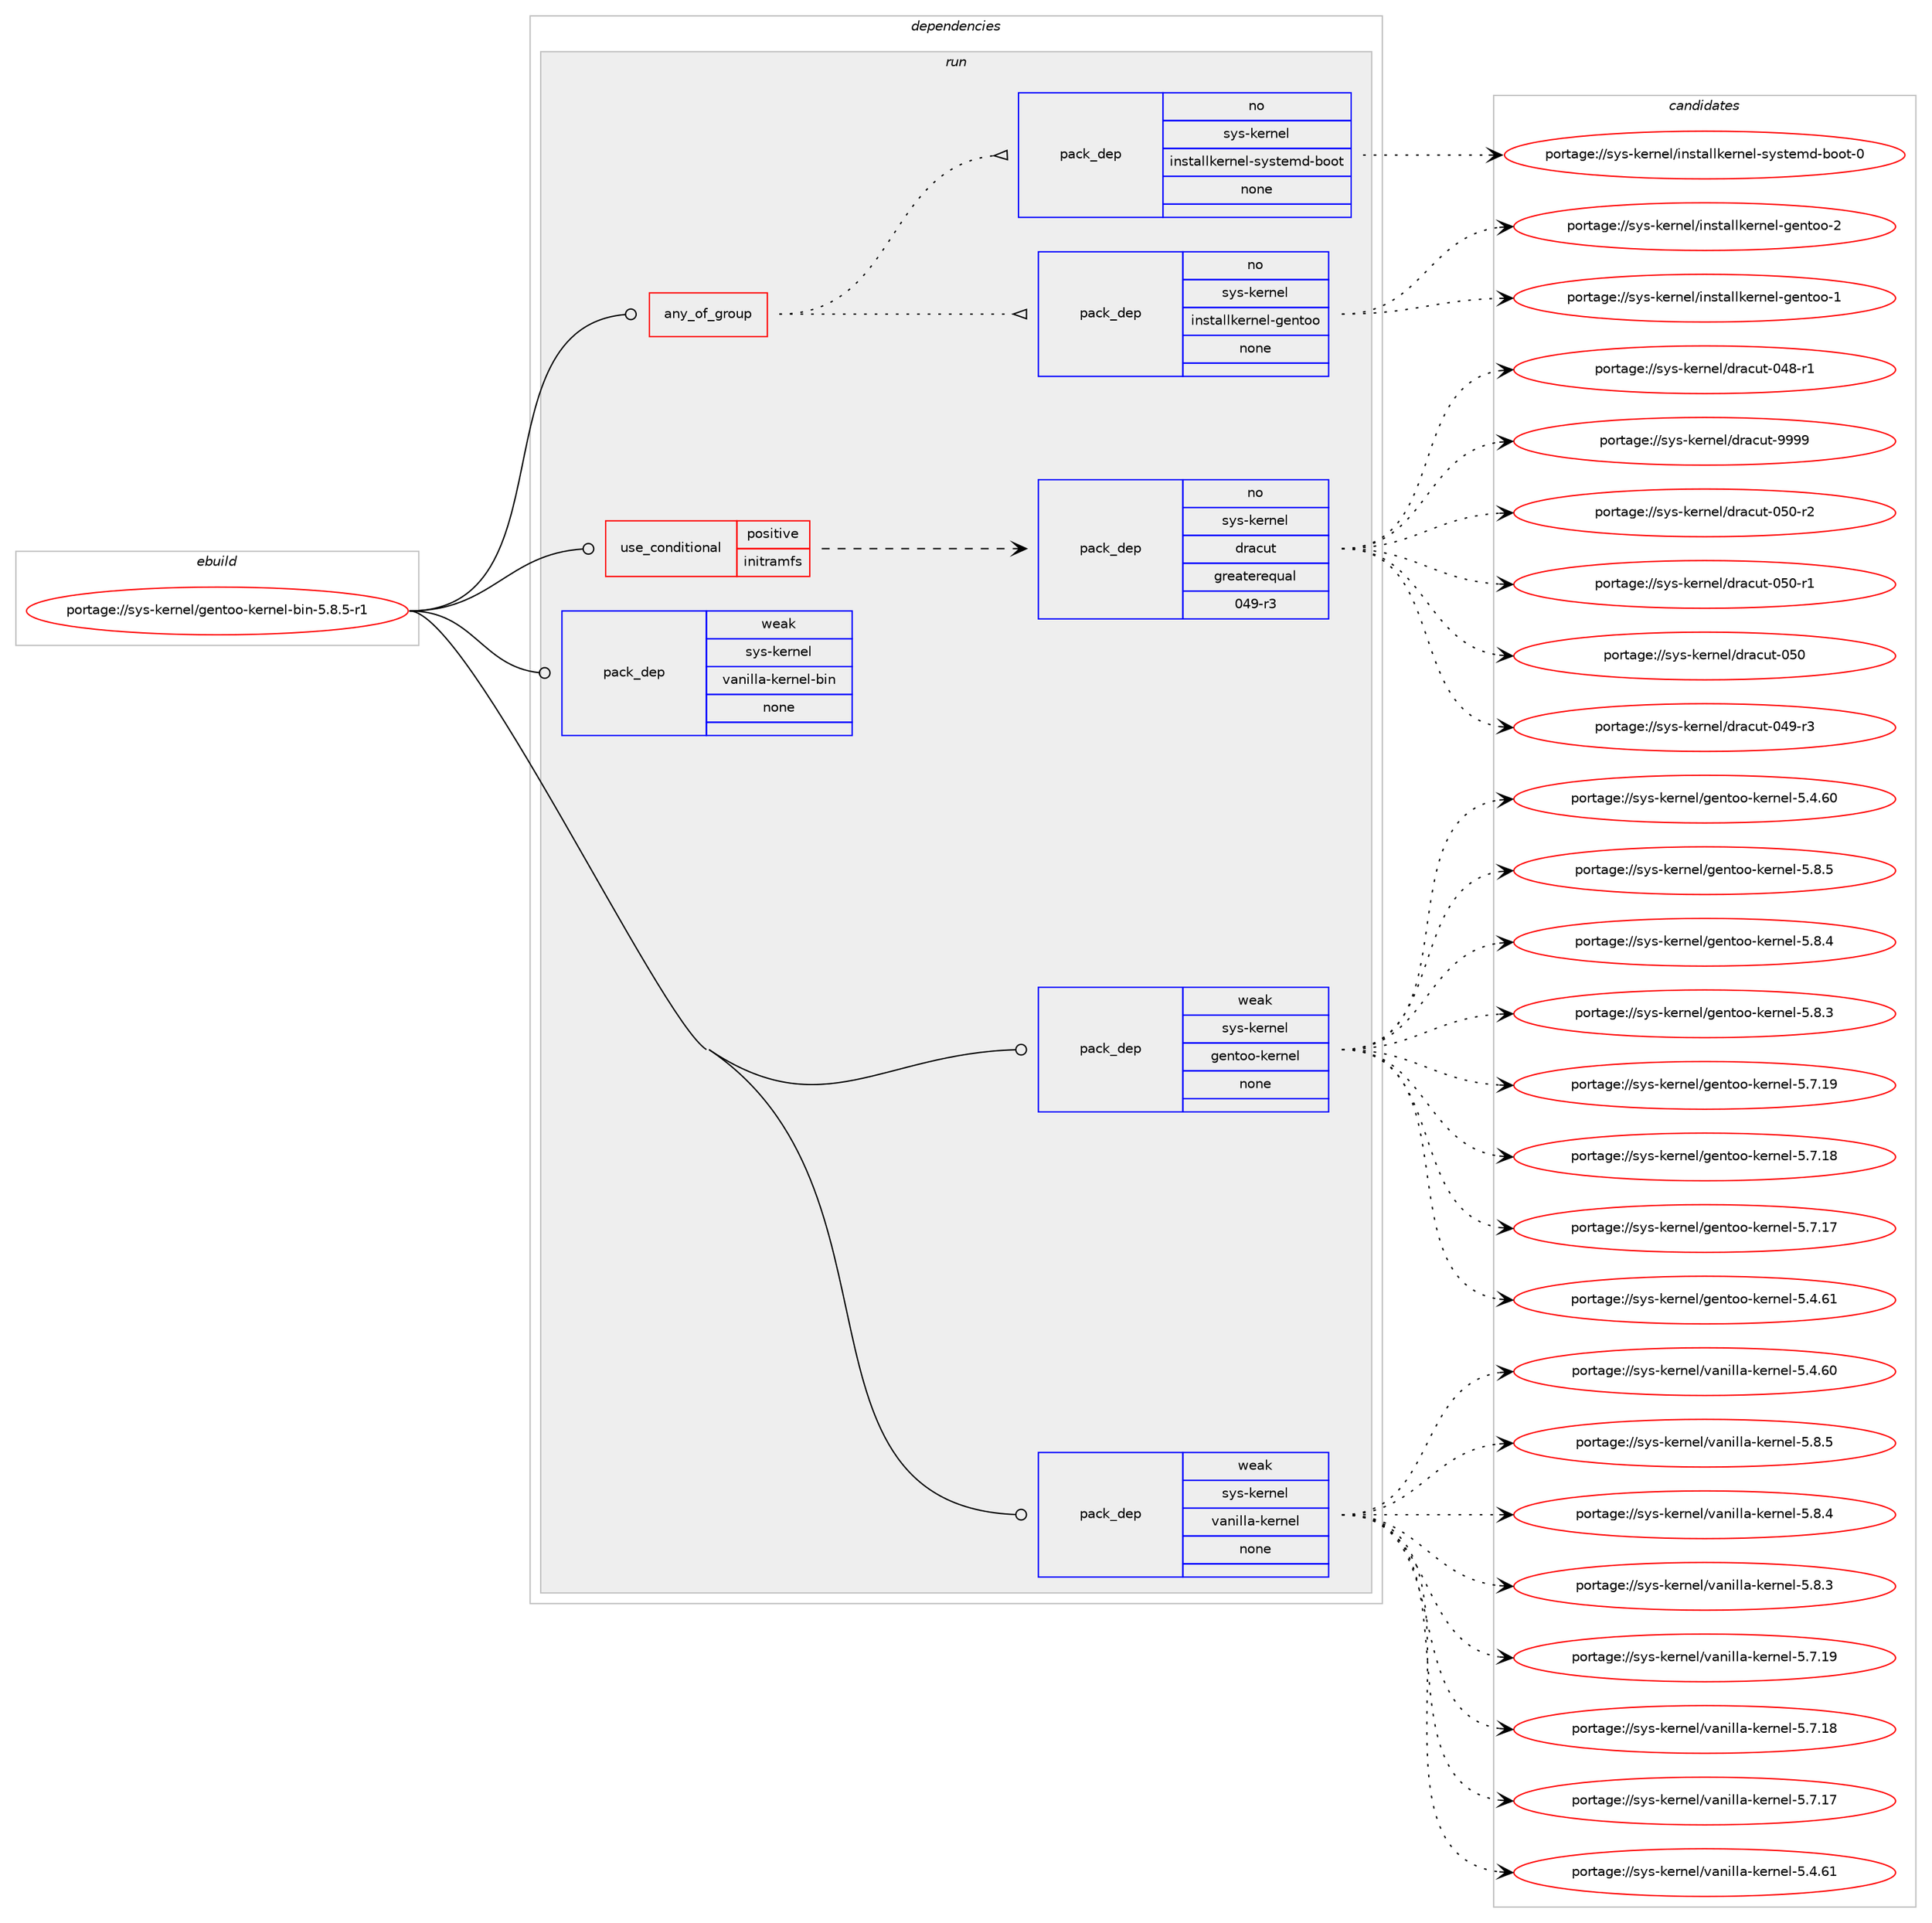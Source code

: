 digraph prolog {

# *************
# Graph options
# *************

newrank=true;
concentrate=true;
compound=true;
graph [rankdir=LR,fontname=Helvetica,fontsize=10,ranksep=1.5];#, ranksep=2.5, nodesep=0.2];
edge  [arrowhead=vee];
node  [fontname=Helvetica,fontsize=10];

# **********
# The ebuild
# **********

subgraph cluster_leftcol {
color=gray;
rank=same;
label=<<i>ebuild</i>>;
id [label="portage://sys-kernel/gentoo-kernel-bin-5.8.5-r1", color=red, width=4, href="../sys-kernel/gentoo-kernel-bin-5.8.5-r1.svg"];
}

# ****************
# The dependencies
# ****************

subgraph cluster_midcol {
color=gray;
label=<<i>dependencies</i>>;
subgraph cluster_compile {
fillcolor="#eeeeee";
style=filled;
label=<<i>compile</i>>;
}
subgraph cluster_compileandrun {
fillcolor="#eeeeee";
style=filled;
label=<<i>compile and run</i>>;
}
subgraph cluster_run {
fillcolor="#eeeeee";
style=filled;
label=<<i>run</i>>;
subgraph any52 {
dependency2097 [label=<<TABLE BORDER="0" CELLBORDER="1" CELLSPACING="0" CELLPADDING="4"><TR><TD CELLPADDING="10">any_of_group</TD></TR></TABLE>>, shape=none, color=red];subgraph pack1800 {
dependency2098 [label=<<TABLE BORDER="0" CELLBORDER="1" CELLSPACING="0" CELLPADDING="4" WIDTH="220"><TR><TD ROWSPAN="6" CELLPADDING="30">pack_dep</TD></TR><TR><TD WIDTH="110">no</TD></TR><TR><TD>sys-kernel</TD></TR><TR><TD>installkernel-gentoo</TD></TR><TR><TD>none</TD></TR><TR><TD></TD></TR></TABLE>>, shape=none, color=blue];
}
dependency2097:e -> dependency2098:w [weight=20,style="dotted",arrowhead="oinv"];
subgraph pack1801 {
dependency2099 [label=<<TABLE BORDER="0" CELLBORDER="1" CELLSPACING="0" CELLPADDING="4" WIDTH="220"><TR><TD ROWSPAN="6" CELLPADDING="30">pack_dep</TD></TR><TR><TD WIDTH="110">no</TD></TR><TR><TD>sys-kernel</TD></TR><TR><TD>installkernel-systemd-boot</TD></TR><TR><TD>none</TD></TR><TR><TD></TD></TR></TABLE>>, shape=none, color=blue];
}
dependency2097:e -> dependency2099:w [weight=20,style="dotted",arrowhead="oinv"];
}
id:e -> dependency2097:w [weight=20,style="solid",arrowhead="odot"];
subgraph cond245 {
dependency2100 [label=<<TABLE BORDER="0" CELLBORDER="1" CELLSPACING="0" CELLPADDING="4"><TR><TD ROWSPAN="3" CELLPADDING="10">use_conditional</TD></TR><TR><TD>positive</TD></TR><TR><TD>initramfs</TD></TR></TABLE>>, shape=none, color=red];
subgraph pack1802 {
dependency2101 [label=<<TABLE BORDER="0" CELLBORDER="1" CELLSPACING="0" CELLPADDING="4" WIDTH="220"><TR><TD ROWSPAN="6" CELLPADDING="30">pack_dep</TD></TR><TR><TD WIDTH="110">no</TD></TR><TR><TD>sys-kernel</TD></TR><TR><TD>dracut</TD></TR><TR><TD>greaterequal</TD></TR><TR><TD>049-r3</TD></TR></TABLE>>, shape=none, color=blue];
}
dependency2100:e -> dependency2101:w [weight=20,style="dashed",arrowhead="vee"];
}
id:e -> dependency2100:w [weight=20,style="solid",arrowhead="odot"];
subgraph pack1803 {
dependency2102 [label=<<TABLE BORDER="0" CELLBORDER="1" CELLSPACING="0" CELLPADDING="4" WIDTH="220"><TR><TD ROWSPAN="6" CELLPADDING="30">pack_dep</TD></TR><TR><TD WIDTH="110">weak</TD></TR><TR><TD>sys-kernel</TD></TR><TR><TD>gentoo-kernel</TD></TR><TR><TD>none</TD></TR><TR><TD></TD></TR></TABLE>>, shape=none, color=blue];
}
id:e -> dependency2102:w [weight=20,style="solid",arrowhead="odot"];
subgraph pack1804 {
dependency2103 [label=<<TABLE BORDER="0" CELLBORDER="1" CELLSPACING="0" CELLPADDING="4" WIDTH="220"><TR><TD ROWSPAN="6" CELLPADDING="30">pack_dep</TD></TR><TR><TD WIDTH="110">weak</TD></TR><TR><TD>sys-kernel</TD></TR><TR><TD>vanilla-kernel</TD></TR><TR><TD>none</TD></TR><TR><TD></TD></TR></TABLE>>, shape=none, color=blue];
}
id:e -> dependency2103:w [weight=20,style="solid",arrowhead="odot"];
subgraph pack1805 {
dependency2104 [label=<<TABLE BORDER="0" CELLBORDER="1" CELLSPACING="0" CELLPADDING="4" WIDTH="220"><TR><TD ROWSPAN="6" CELLPADDING="30">pack_dep</TD></TR><TR><TD WIDTH="110">weak</TD></TR><TR><TD>sys-kernel</TD></TR><TR><TD>vanilla-kernel-bin</TD></TR><TR><TD>none</TD></TR><TR><TD></TD></TR></TABLE>>, shape=none, color=blue];
}
id:e -> dependency2104:w [weight=20,style="solid",arrowhead="odot"];
}
}

# **************
# The candidates
# **************

subgraph cluster_choices {
rank=same;
color=gray;
label=<<i>candidates</i>>;

subgraph choice1800 {
color=black;
nodesep=1;
choice115121115451071011141101011084710511011511697108108107101114110101108451031011101161111114550 [label="portage://sys-kernel/installkernel-gentoo-2", color=red, width=4,href="../sys-kernel/installkernel-gentoo-2.svg"];
choice115121115451071011141101011084710511011511697108108107101114110101108451031011101161111114549 [label="portage://sys-kernel/installkernel-gentoo-1", color=red, width=4,href="../sys-kernel/installkernel-gentoo-1.svg"];
dependency2098:e -> choice115121115451071011141101011084710511011511697108108107101114110101108451031011101161111114550:w [style=dotted,weight="100"];
dependency2098:e -> choice115121115451071011141101011084710511011511697108108107101114110101108451031011101161111114549:w [style=dotted,weight="100"];
}
subgraph choice1801 {
color=black;
nodesep=1;
choice1151211154510710111411010110847105110115116971081081071011141101011084511512111511610110910045981111111164548 [label="portage://sys-kernel/installkernel-systemd-boot-0", color=red, width=4,href="../sys-kernel/installkernel-systemd-boot-0.svg"];
dependency2099:e -> choice1151211154510710111411010110847105110115116971081081071011141101011084511512111511610110910045981111111164548:w [style=dotted,weight="100"];
}
subgraph choice1802 {
color=black;
nodesep=1;
choice115121115451071011141101011084710011497991171164557575757 [label="portage://sys-kernel/dracut-9999", color=red, width=4,href="../sys-kernel/dracut-9999.svg"];
choice11512111545107101114110101108471001149799117116454853484511450 [label="portage://sys-kernel/dracut-050-r2", color=red, width=4,href="../sys-kernel/dracut-050-r2.svg"];
choice11512111545107101114110101108471001149799117116454853484511449 [label="portage://sys-kernel/dracut-050-r1", color=red, width=4,href="../sys-kernel/dracut-050-r1.svg"];
choice1151211154510710111411010110847100114979911711645485348 [label="portage://sys-kernel/dracut-050", color=red, width=4,href="../sys-kernel/dracut-050.svg"];
choice11512111545107101114110101108471001149799117116454852574511451 [label="portage://sys-kernel/dracut-049-r3", color=red, width=4,href="../sys-kernel/dracut-049-r3.svg"];
choice11512111545107101114110101108471001149799117116454852564511449 [label="portage://sys-kernel/dracut-048-r1", color=red, width=4,href="../sys-kernel/dracut-048-r1.svg"];
dependency2101:e -> choice115121115451071011141101011084710011497991171164557575757:w [style=dotted,weight="100"];
dependency2101:e -> choice11512111545107101114110101108471001149799117116454853484511450:w [style=dotted,weight="100"];
dependency2101:e -> choice11512111545107101114110101108471001149799117116454853484511449:w [style=dotted,weight="100"];
dependency2101:e -> choice1151211154510710111411010110847100114979911711645485348:w [style=dotted,weight="100"];
dependency2101:e -> choice11512111545107101114110101108471001149799117116454852574511451:w [style=dotted,weight="100"];
dependency2101:e -> choice11512111545107101114110101108471001149799117116454852564511449:w [style=dotted,weight="100"];
}
subgraph choice1803 {
color=black;
nodesep=1;
choice115121115451071011141101011084710310111011611111145107101114110101108455346564653 [label="portage://sys-kernel/gentoo-kernel-5.8.5", color=red, width=4,href="../sys-kernel/gentoo-kernel-5.8.5.svg"];
choice115121115451071011141101011084710310111011611111145107101114110101108455346564652 [label="portage://sys-kernel/gentoo-kernel-5.8.4", color=red, width=4,href="../sys-kernel/gentoo-kernel-5.8.4.svg"];
choice115121115451071011141101011084710310111011611111145107101114110101108455346564651 [label="portage://sys-kernel/gentoo-kernel-5.8.3", color=red, width=4,href="../sys-kernel/gentoo-kernel-5.8.3.svg"];
choice11512111545107101114110101108471031011101161111114510710111411010110845534655464957 [label="portage://sys-kernel/gentoo-kernel-5.7.19", color=red, width=4,href="../sys-kernel/gentoo-kernel-5.7.19.svg"];
choice11512111545107101114110101108471031011101161111114510710111411010110845534655464956 [label="portage://sys-kernel/gentoo-kernel-5.7.18", color=red, width=4,href="../sys-kernel/gentoo-kernel-5.7.18.svg"];
choice11512111545107101114110101108471031011101161111114510710111411010110845534655464955 [label="portage://sys-kernel/gentoo-kernel-5.7.17", color=red, width=4,href="../sys-kernel/gentoo-kernel-5.7.17.svg"];
choice11512111545107101114110101108471031011101161111114510710111411010110845534652465449 [label="portage://sys-kernel/gentoo-kernel-5.4.61", color=red, width=4,href="../sys-kernel/gentoo-kernel-5.4.61.svg"];
choice11512111545107101114110101108471031011101161111114510710111411010110845534652465448 [label="portage://sys-kernel/gentoo-kernel-5.4.60", color=red, width=4,href="../sys-kernel/gentoo-kernel-5.4.60.svg"];
dependency2102:e -> choice115121115451071011141101011084710310111011611111145107101114110101108455346564653:w [style=dotted,weight="100"];
dependency2102:e -> choice115121115451071011141101011084710310111011611111145107101114110101108455346564652:w [style=dotted,weight="100"];
dependency2102:e -> choice115121115451071011141101011084710310111011611111145107101114110101108455346564651:w [style=dotted,weight="100"];
dependency2102:e -> choice11512111545107101114110101108471031011101161111114510710111411010110845534655464957:w [style=dotted,weight="100"];
dependency2102:e -> choice11512111545107101114110101108471031011101161111114510710111411010110845534655464956:w [style=dotted,weight="100"];
dependency2102:e -> choice11512111545107101114110101108471031011101161111114510710111411010110845534655464955:w [style=dotted,weight="100"];
dependency2102:e -> choice11512111545107101114110101108471031011101161111114510710111411010110845534652465449:w [style=dotted,weight="100"];
dependency2102:e -> choice11512111545107101114110101108471031011101161111114510710111411010110845534652465448:w [style=dotted,weight="100"];
}
subgraph choice1804 {
color=black;
nodesep=1;
choice1151211154510710111411010110847118971101051081089745107101114110101108455346564653 [label="portage://sys-kernel/vanilla-kernel-5.8.5", color=red, width=4,href="../sys-kernel/vanilla-kernel-5.8.5.svg"];
choice1151211154510710111411010110847118971101051081089745107101114110101108455346564652 [label="portage://sys-kernel/vanilla-kernel-5.8.4", color=red, width=4,href="../sys-kernel/vanilla-kernel-5.8.4.svg"];
choice1151211154510710111411010110847118971101051081089745107101114110101108455346564651 [label="portage://sys-kernel/vanilla-kernel-5.8.3", color=red, width=4,href="../sys-kernel/vanilla-kernel-5.8.3.svg"];
choice115121115451071011141101011084711897110105108108974510710111411010110845534655464957 [label="portage://sys-kernel/vanilla-kernel-5.7.19", color=red, width=4,href="../sys-kernel/vanilla-kernel-5.7.19.svg"];
choice115121115451071011141101011084711897110105108108974510710111411010110845534655464956 [label="portage://sys-kernel/vanilla-kernel-5.7.18", color=red, width=4,href="../sys-kernel/vanilla-kernel-5.7.18.svg"];
choice115121115451071011141101011084711897110105108108974510710111411010110845534655464955 [label="portage://sys-kernel/vanilla-kernel-5.7.17", color=red, width=4,href="../sys-kernel/vanilla-kernel-5.7.17.svg"];
choice115121115451071011141101011084711897110105108108974510710111411010110845534652465449 [label="portage://sys-kernel/vanilla-kernel-5.4.61", color=red, width=4,href="../sys-kernel/vanilla-kernel-5.4.61.svg"];
choice115121115451071011141101011084711897110105108108974510710111411010110845534652465448 [label="portage://sys-kernel/vanilla-kernel-5.4.60", color=red, width=4,href="../sys-kernel/vanilla-kernel-5.4.60.svg"];
dependency2103:e -> choice1151211154510710111411010110847118971101051081089745107101114110101108455346564653:w [style=dotted,weight="100"];
dependency2103:e -> choice1151211154510710111411010110847118971101051081089745107101114110101108455346564652:w [style=dotted,weight="100"];
dependency2103:e -> choice1151211154510710111411010110847118971101051081089745107101114110101108455346564651:w [style=dotted,weight="100"];
dependency2103:e -> choice115121115451071011141101011084711897110105108108974510710111411010110845534655464957:w [style=dotted,weight="100"];
dependency2103:e -> choice115121115451071011141101011084711897110105108108974510710111411010110845534655464956:w [style=dotted,weight="100"];
dependency2103:e -> choice115121115451071011141101011084711897110105108108974510710111411010110845534655464955:w [style=dotted,weight="100"];
dependency2103:e -> choice115121115451071011141101011084711897110105108108974510710111411010110845534652465449:w [style=dotted,weight="100"];
dependency2103:e -> choice115121115451071011141101011084711897110105108108974510710111411010110845534652465448:w [style=dotted,weight="100"];
}
subgraph choice1805 {
color=black;
nodesep=1;
}
}

}
